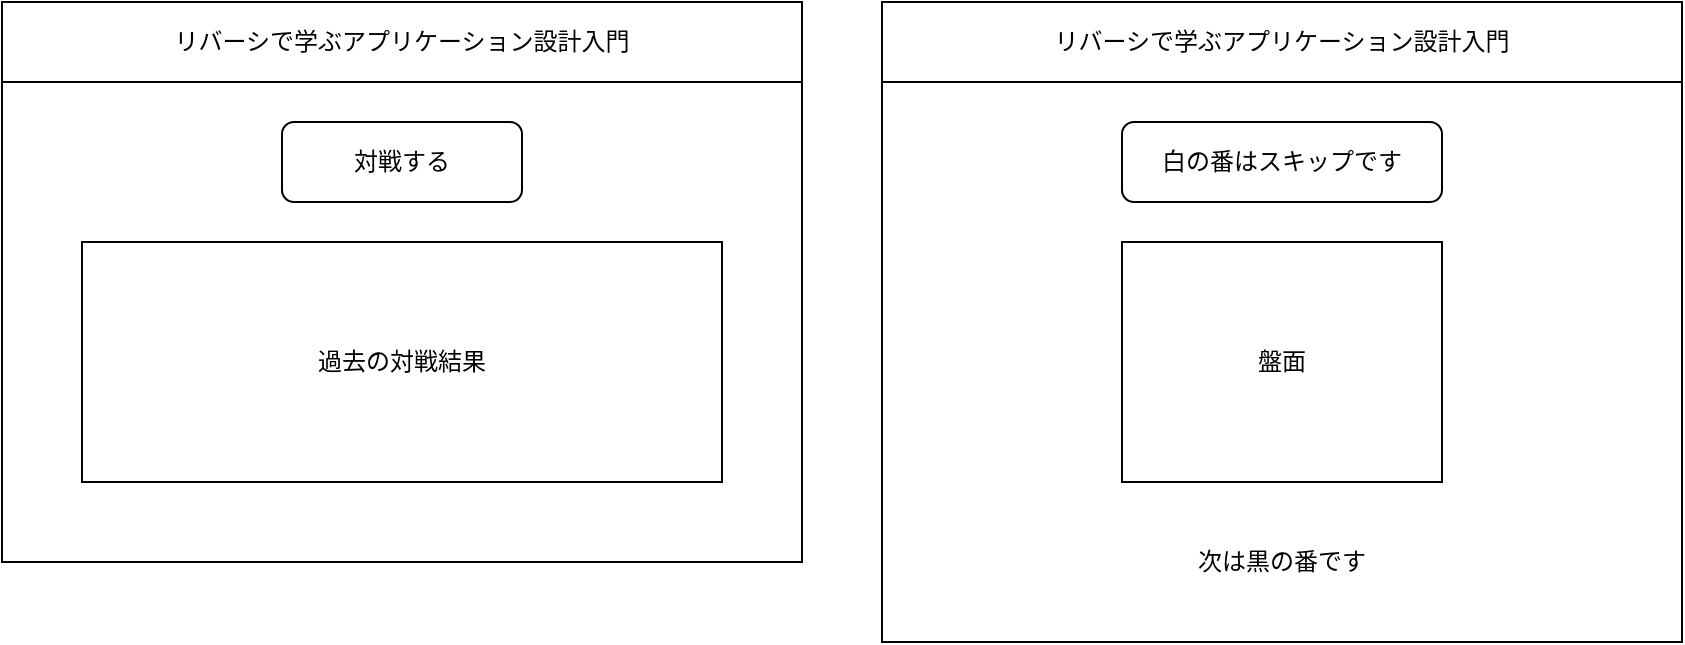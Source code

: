 <mxfile>
    <diagram id="hB-joBKRVvwXMZGLjnCk" name="ページ1">
        <mxGraphModel dx="1076" dy="802" grid="1" gridSize="10" guides="1" tooltips="1" connect="1" arrows="1" fold="1" page="1" pageScale="1" pageWidth="827" pageHeight="1169" math="0" shadow="0">
            <root>
                <mxCell id="0"/>
                <mxCell id="1" parent="0"/>
                <mxCell id="2" value="" style="rounded=0;whiteSpace=wrap;html=1;fillColor=none;" vertex="1" parent="1">
                    <mxGeometry x="80" y="80" width="400" height="280" as="geometry"/>
                </mxCell>
                <mxCell id="3" value="リバーシで学ぶアプリケーション設計入門" style="rounded=0;whiteSpace=wrap;html=1;fillColor=none;" vertex="1" parent="1">
                    <mxGeometry x="80" y="80" width="400" height="40" as="geometry"/>
                </mxCell>
                <mxCell id="4" value="過去の対戦結果" style="rounded=0;whiteSpace=wrap;html=1;fillColor=none;" vertex="1" parent="1">
                    <mxGeometry x="120" y="200" width="320" height="120" as="geometry"/>
                </mxCell>
                <mxCell id="5" value="対戦する" style="rounded=1;whiteSpace=wrap;html=1;fillColor=none;" vertex="1" parent="1">
                    <mxGeometry x="220" y="140" width="120" height="40" as="geometry"/>
                </mxCell>
                <mxCell id="6" value="" style="rounded=0;whiteSpace=wrap;html=1;fillColor=none;" vertex="1" parent="1">
                    <mxGeometry x="520" y="80" width="400" height="320" as="geometry"/>
                </mxCell>
                <mxCell id="7" value="リバーシで学ぶアプリケーション設計入門" style="rounded=0;whiteSpace=wrap;html=1;fillColor=none;" vertex="1" parent="1">
                    <mxGeometry x="520" y="80" width="400" height="40" as="geometry"/>
                </mxCell>
                <mxCell id="8" value="盤面" style="rounded=0;whiteSpace=wrap;html=1;fillColor=none;" vertex="1" parent="1">
                    <mxGeometry x="640" y="200" width="160" height="120" as="geometry"/>
                </mxCell>
                <mxCell id="9" value="白の番はスキップです" style="rounded=1;whiteSpace=wrap;html=1;fillColor=none;" vertex="1" parent="1">
                    <mxGeometry x="640" y="140" width="160" height="40" as="geometry"/>
                </mxCell>
                <mxCell id="11" value="次は黒の番です" style="text;html=1;align=center;verticalAlign=middle;whiteSpace=wrap;rounded=0;" vertex="1" parent="1">
                    <mxGeometry x="660" y="340" width="120" height="40" as="geometry"/>
                </mxCell>
            </root>
        </mxGraphModel>
    </diagram>
</mxfile>